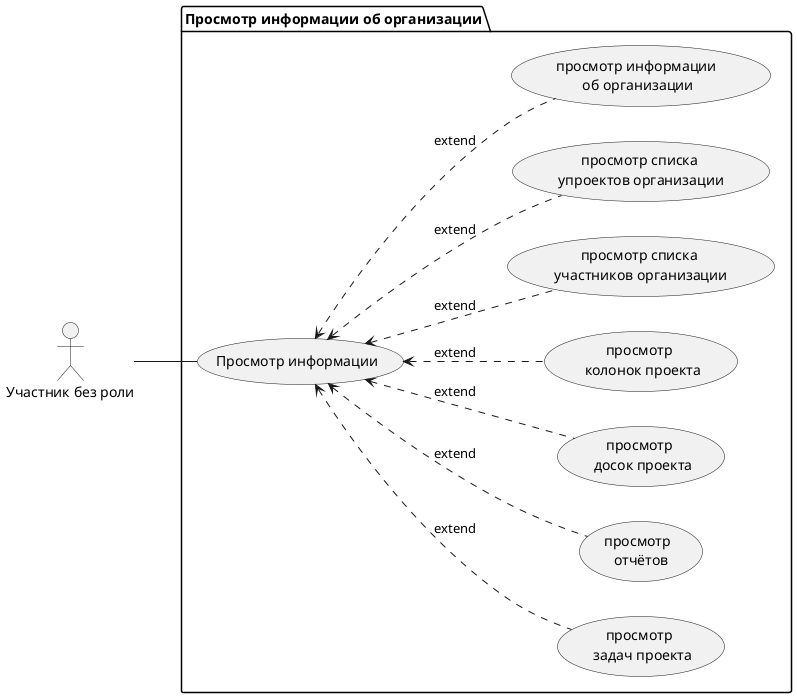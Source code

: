 ﻿@startuml
'https://plantuml.com/use-case-diagram

left to right direction
    
'''''''''''''''''''''''''''''''''''''''''''''''''''''''''''''''''''' УЧАСТНИК БЕЗ РОЛИ

:Участник без роли: as noRole

package "Просмотр информации об организации" {
    (Просмотр информации) as watch
        noRole -- watch
        
    watch <.. (просмотр \n задач проекта): extend
    watch <.. (просмотр \n отчётов): extend
    watch <.. (просмотр \n досок проекта): extend
    watch <.. (просмотр \n колонок проекта): extend
    watch <.. (просмотр списка \nучастников организации): extend
    watch <.. (просмотр списка \nупроектов организации): extend
    watch <.. (просмотр информации \nоб организации): extend
}

@enduml